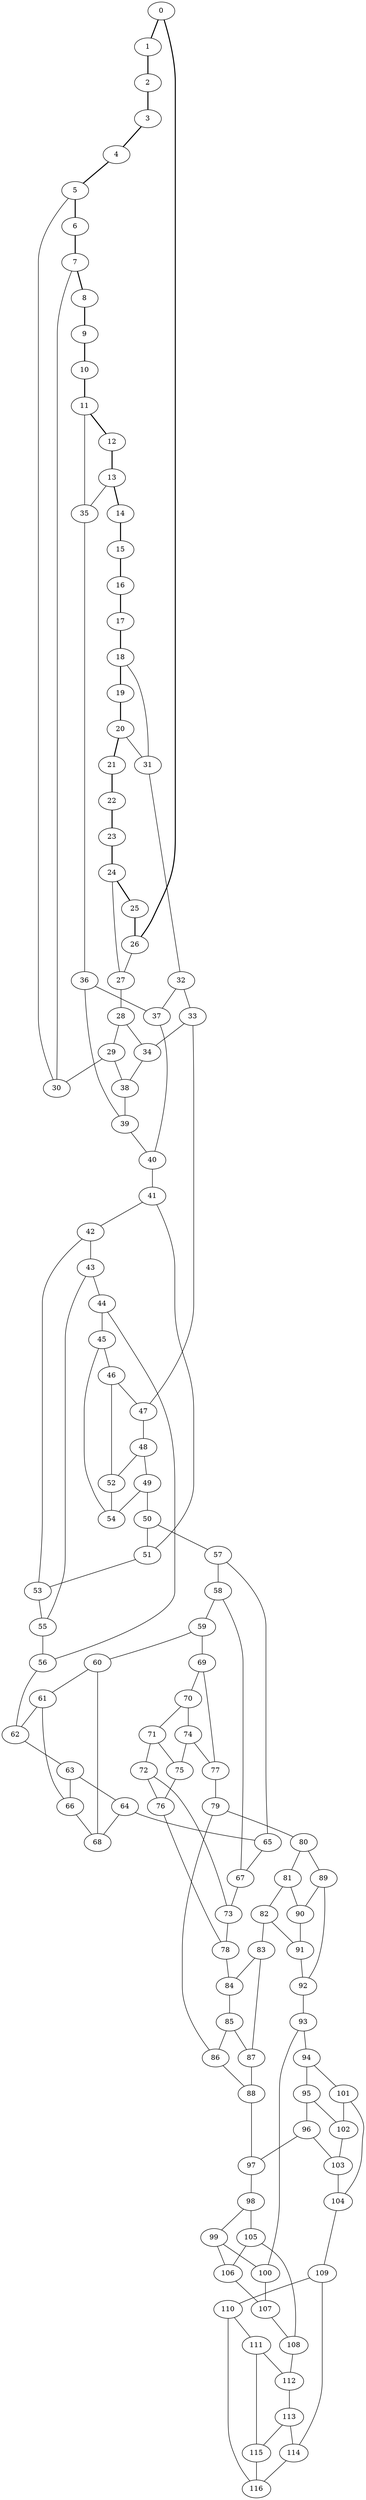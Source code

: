 //Inside of this graph isn't 3-connected
graph G {
0 [ pos = " 22.00,0.00!" ];
0 -- 1[style=bold];
0 -- 26[style=bold];
1 [ pos = " 21.41,5.07!" ];
1 -- 2[style=bold];
2 [ pos = " 19.66,9.87!" ];
2 -- 3[style=bold];
3 [ pos = " 16.85,14.14!" ];
3 -- 4[style=bold];
4 [ pos = " 13.14,17.65!" ];
4 -- 5[style=bold];
5 [ pos = " 8.71,20.20!" ];
5 -- 6[style=bold];
5 -- 30;
6 [ pos = " 3.82,21.67!" ];
6 -- 7[style=bold];
7 [ pos = " -1.28,21.96!" ];
7 -- 8[style=bold];
7 -- 30;
8 [ pos = " -6.31,21.08!" ];
8 -- 9[style=bold];
9 [ pos = " -11.00,19.05!" ];
9 -- 10[style=bold];
10 [ pos = " -15.10,16.00!" ];
10 -- 11[style=bold];
11 [ pos = " -18.38,12.09!" ];
11 -- 12[style=bold];
11 -- 35;
12 [ pos = " -20.67,7.52!" ];
12 -- 13[style=bold];
13 [ pos = " -21.85,2.55!" ];
13 -- 14[style=bold];
13 -- 35;
14 [ pos = " -21.85,-2.55!" ];
14 -- 15[style=bold];
15 [ pos = " -20.67,-7.52!" ];
15 -- 16[style=bold];
16 [ pos = " -18.38,-12.09!" ];
16 -- 17[style=bold];
17 [ pos = " -15.10,-16.00!" ];
17 -- 18[style=bold];
18 [ pos = " -11.00,-19.05!" ];
18 -- 19[style=bold];
18 -- 31;
19 [ pos = " -6.31,-21.08!" ];
19 -- 20[style=bold];
20 [ pos = " -1.28,-21.96!" ];
20 -- 21[style=bold];
20 -- 31;
21 [ pos = " 3.82,-21.67!" ];
21 -- 22[style=bold];
22 [ pos = " 8.71,-20.20!" ];
22 -- 23[style=bold];
23 [ pos = " 13.14,-17.65!" ];
23 -- 24[style=bold];
24 [ pos = " 16.85,-14.14!" ];
24 -- 25[style=bold];
24 -- 27;
25 [ pos = " 19.66,-9.87!" ];
25 -- 26[style=bold];
26 [ pos = " 21.41,-5.07!" ];
26 -- 27;
27 -- 28;
28 -- 29;
28 -- 34;
29 -- 30;
29 -- 38;
31 -- 32;
32 -- 33;
32 -- 37;
33 -- 34;
33 -- 47;
34 -- 38;
35 -- 36;
36 -- 37;
36 -- 39;
37 -- 40;
38 -- 39;
39 -- 40;
40 -- 41;
41 -- 42;
41 -- 51;
42 -- 43;
42 -- 53;
43 -- 44;
43 -- 55;
44 -- 45;
44 -- 56;
45 -- 46;
45 -- 54;
46 -- 47;
46 -- 52;
47 -- 48;
48 -- 49;
48 -- 52;
49 -- 50;
49 -- 54;
50 -- 51;
50 -- 57;
51 -- 53;
52 -- 54;
53 -- 55;
55 -- 56;
56 -- 62;
57 -- 58;
57 -- 65;
58 -- 59;
58 -- 67;
59 -- 60;
59 -- 69;
60 -- 61;
60 -- 68;
61 -- 62;
61 -- 66;
62 -- 63;
63 -- 64;
63 -- 66;
64 -- 65;
64 -- 68;
65 -- 67;
66 -- 68;
67 -- 73;
69 -- 70;
69 -- 77;
70 -- 71;
70 -- 74;
71 -- 72;
71 -- 75;
72 -- 73;
72 -- 76;
73 -- 78;
74 -- 75;
74 -- 77;
75 -- 76;
76 -- 78;
77 -- 79;
78 -- 84;
79 -- 80;
79 -- 86;
80 -- 81;
80 -- 89;
81 -- 82;
81 -- 90;
82 -- 83;
82 -- 91;
83 -- 84;
83 -- 87;
84 -- 85;
85 -- 86;
85 -- 87;
86 -- 88;
87 -- 88;
88 -- 97;
89 -- 90;
89 -- 92;
90 -- 91;
91 -- 92;
92 -- 93;
93 -- 94;
93 -- 100;
94 -- 95;
94 -- 101;
95 -- 96;
95 -- 102;
96 -- 97;
96 -- 103;
97 -- 98;
98 -- 99;
98 -- 105;
99 -- 100;
99 -- 106;
100 -- 107;
101 -- 102;
101 -- 104;
102 -- 103;
103 -- 104;
104 -- 109;
105 -- 106;
105 -- 108;
106 -- 107;
107 -- 108;
108 -- 112;
109 -- 110;
109 -- 114;
110 -- 111;
110 -- 116;
111 -- 112;
111 -- 115;
112 -- 113;
113 -- 114;
113 -- 115;
114 -- 116;
115 -- 116;
}
